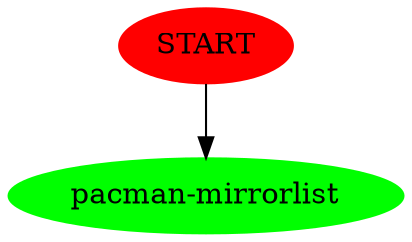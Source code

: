 digraph G { START [color=red, style=filled];
node [style=filled, color=green];
 "START" -> "pacman-mirrorlist";
}
